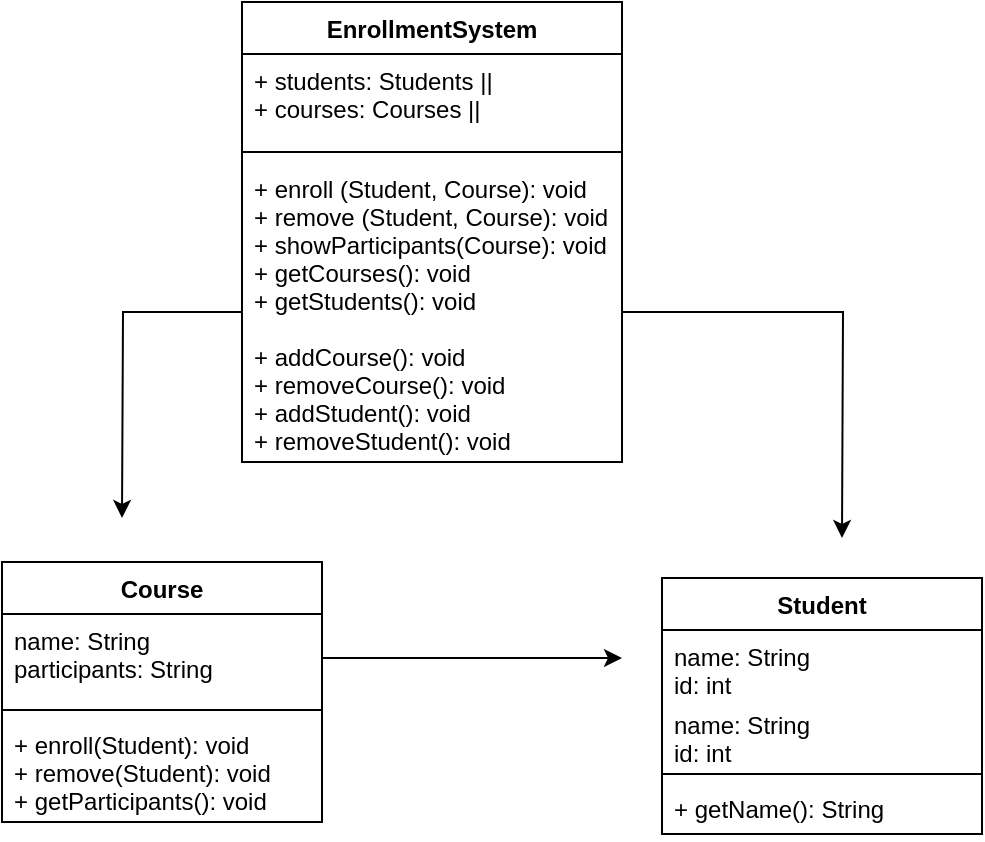 <mxfile version="13.7.6" type="github">
  <diagram id="nkIvSxNbzmWgJdcHDm_h" name="Page-1">
    <mxGraphModel dx="1038" dy="580" grid="1" gridSize="10" guides="1" tooltips="1" connect="1" arrows="1" fold="1" page="1" pageScale="1" pageWidth="827" pageHeight="1169" math="0" shadow="0">
      <root>
        <mxCell id="0" />
        <mxCell id="1" parent="0" />
        <mxCell id="5xa-9oWxoMziLfprim7N-1" value="EnrollmentSystem" style="swimlane;fontStyle=1;align=center;verticalAlign=top;childLayout=stackLayout;horizontal=1;startSize=26;horizontalStack=0;resizeParent=1;resizeParentMax=0;resizeLast=0;collapsible=1;marginBottom=0;" vertex="1" parent="1">
          <mxGeometry x="330" y="262" width="190" height="230" as="geometry" />
        </mxCell>
        <mxCell id="5xa-9oWxoMziLfprim7N-2" value="+ students: Students ||&#xa;+ courses: Courses ||" style="text;strokeColor=none;fillColor=none;align=left;verticalAlign=top;spacingLeft=4;spacingRight=4;overflow=hidden;rotatable=0;points=[[0,0.5],[1,0.5]];portConstraint=eastwest;" vertex="1" parent="5xa-9oWxoMziLfprim7N-1">
          <mxGeometry y="26" width="190" height="44" as="geometry" />
        </mxCell>
        <mxCell id="5xa-9oWxoMziLfprim7N-3" value="" style="line;strokeWidth=1;fillColor=none;align=left;verticalAlign=middle;spacingTop=-1;spacingLeft=3;spacingRight=3;rotatable=0;labelPosition=right;points=[];portConstraint=eastwest;" vertex="1" parent="5xa-9oWxoMziLfprim7N-1">
          <mxGeometry y="70" width="190" height="10" as="geometry" />
        </mxCell>
        <mxCell id="5xa-9oWxoMziLfprim7N-4" value="+ enroll (Student, Course): void&#xa;+ remove (Student, Course): void&#xa;+ showParticipants(Course): void&#xa;+ getCourses(): void&#xa;+ getStudents(): void&#xa;&#xa;+ addCourse(): void&#xa;+ removeCourse(): void&#xa;+ addStudent(): void&#xa;+ removeStudent(): void" style="text;strokeColor=none;fillColor=none;align=left;verticalAlign=top;spacingLeft=4;spacingRight=4;overflow=hidden;rotatable=0;points=[[0,0.5],[1,0.5]];portConstraint=eastwest;" vertex="1" parent="5xa-9oWxoMziLfprim7N-1">
          <mxGeometry y="80" width="190" height="150" as="geometry" />
        </mxCell>
        <mxCell id="5xa-9oWxoMziLfprim7N-14" value="Course" style="swimlane;fontStyle=1;align=center;verticalAlign=top;childLayout=stackLayout;horizontal=1;startSize=26;horizontalStack=0;resizeParent=1;resizeParentMax=0;resizeLast=0;collapsible=1;marginBottom=0;" vertex="1" parent="1">
          <mxGeometry x="210" y="542" width="160" height="130" as="geometry" />
        </mxCell>
        <mxCell id="5xa-9oWxoMziLfprim7N-15" value="name: String&#xa;participants: String" style="text;strokeColor=none;fillColor=none;align=left;verticalAlign=top;spacingLeft=4;spacingRight=4;overflow=hidden;rotatable=0;points=[[0,0.5],[1,0.5]];portConstraint=eastwest;" vertex="1" parent="5xa-9oWxoMziLfprim7N-14">
          <mxGeometry y="26" width="160" height="44" as="geometry" />
        </mxCell>
        <mxCell id="5xa-9oWxoMziLfprim7N-16" value="" style="line;strokeWidth=1;fillColor=none;align=left;verticalAlign=middle;spacingTop=-1;spacingLeft=3;spacingRight=3;rotatable=0;labelPosition=right;points=[];portConstraint=eastwest;" vertex="1" parent="5xa-9oWxoMziLfprim7N-14">
          <mxGeometry y="70" width="160" height="8" as="geometry" />
        </mxCell>
        <mxCell id="5xa-9oWxoMziLfprim7N-17" value="+ enroll(Student): void&#xa;+ remove(Student): void&#xa;+ getParticipants(): void" style="text;strokeColor=none;fillColor=none;align=left;verticalAlign=top;spacingLeft=4;spacingRight=4;overflow=hidden;rotatable=0;points=[[0,0.5],[1,0.5]];portConstraint=eastwest;" vertex="1" parent="5xa-9oWxoMziLfprim7N-14">
          <mxGeometry y="78" width="160" height="52" as="geometry" />
        </mxCell>
        <mxCell id="5xa-9oWxoMziLfprim7N-21" style="edgeStyle=orthogonalEdgeStyle;rounded=0;orthogonalLoop=1;jettySize=auto;html=1;" edge="1" parent="1" source="5xa-9oWxoMziLfprim7N-15">
          <mxGeometry relative="1" as="geometry">
            <mxPoint x="520" y="590" as="targetPoint" />
            <Array as="points">
              <mxPoint x="510" y="590" />
            </Array>
          </mxGeometry>
        </mxCell>
        <mxCell id="5xa-9oWxoMziLfprim7N-26" value="Student" style="swimlane;fontStyle=1;align=center;verticalAlign=top;childLayout=stackLayout;horizontal=1;startSize=26;horizontalStack=0;resizeParent=1;resizeParentMax=0;resizeLast=0;collapsible=1;marginBottom=0;" vertex="1" parent="1">
          <mxGeometry x="540" y="550" width="160" height="128" as="geometry" />
        </mxCell>
        <mxCell id="5xa-9oWxoMziLfprim7N-30" value="name: String&#xa;id: int" style="text;strokeColor=none;fillColor=none;align=left;verticalAlign=top;spacingLeft=4;spacingRight=4;overflow=hidden;rotatable=0;points=[[0,0.5],[1,0.5]];portConstraint=eastwest;" vertex="1" parent="5xa-9oWxoMziLfprim7N-26">
          <mxGeometry y="26" width="160" height="34" as="geometry" />
        </mxCell>
        <mxCell id="5xa-9oWxoMziLfprim7N-27" value="name: String&#xa;id: int" style="text;strokeColor=none;fillColor=none;align=left;verticalAlign=top;spacingLeft=4;spacingRight=4;overflow=hidden;rotatable=0;points=[[0,0.5],[1,0.5]];portConstraint=eastwest;" vertex="1" parent="5xa-9oWxoMziLfprim7N-26">
          <mxGeometry y="60" width="160" height="34" as="geometry" />
        </mxCell>
        <mxCell id="5xa-9oWxoMziLfprim7N-28" value="" style="line;strokeWidth=1;fillColor=none;align=left;verticalAlign=middle;spacingTop=-1;spacingLeft=3;spacingRight=3;rotatable=0;labelPosition=right;points=[];portConstraint=eastwest;" vertex="1" parent="5xa-9oWxoMziLfprim7N-26">
          <mxGeometry y="94" width="160" height="8" as="geometry" />
        </mxCell>
        <mxCell id="5xa-9oWxoMziLfprim7N-29" value="+ getName(): String" style="text;strokeColor=none;fillColor=none;align=left;verticalAlign=top;spacingLeft=4;spacingRight=4;overflow=hidden;rotatable=0;points=[[0,0.5],[1,0.5]];portConstraint=eastwest;" vertex="1" parent="5xa-9oWxoMziLfprim7N-26">
          <mxGeometry y="102" width="160" height="26" as="geometry" />
        </mxCell>
        <mxCell id="5xa-9oWxoMziLfprim7N-35" style="edgeStyle=orthogonalEdgeStyle;rounded=0;orthogonalLoop=1;jettySize=auto;html=1;" edge="1" parent="1" source="5xa-9oWxoMziLfprim7N-4">
          <mxGeometry relative="1" as="geometry">
            <mxPoint x="630" y="530" as="targetPoint" />
          </mxGeometry>
        </mxCell>
        <mxCell id="5xa-9oWxoMziLfprim7N-36" style="edgeStyle=orthogonalEdgeStyle;rounded=0;orthogonalLoop=1;jettySize=auto;html=1;" edge="1" parent="1" source="5xa-9oWxoMziLfprim7N-4">
          <mxGeometry relative="1" as="geometry">
            <mxPoint x="270" y="520" as="targetPoint" />
          </mxGeometry>
        </mxCell>
      </root>
    </mxGraphModel>
  </diagram>
</mxfile>
